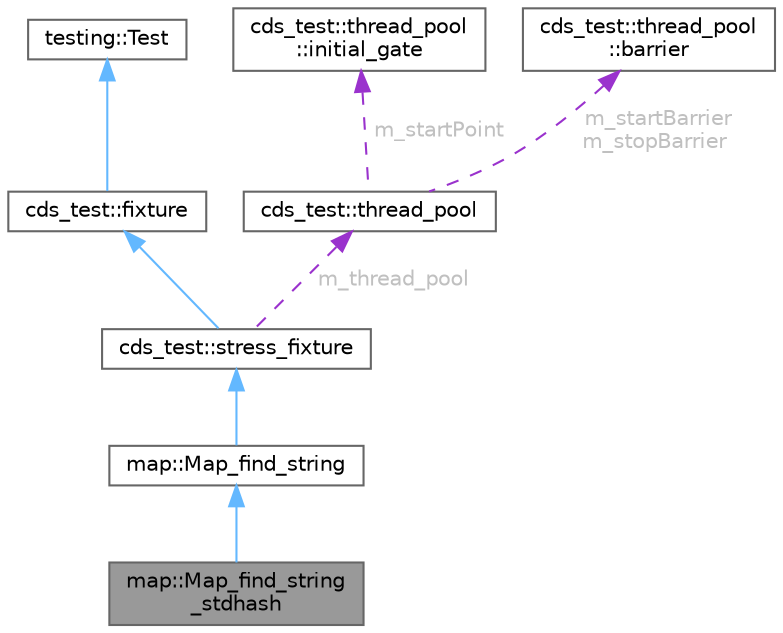 digraph "map::Map_find_string_stdhash"
{
 // LATEX_PDF_SIZE
  bgcolor="transparent";
  edge [fontname=Helvetica,fontsize=10,labelfontname=Helvetica,labelfontsize=10];
  node [fontname=Helvetica,fontsize=10,shape=box,height=0.2,width=0.4];
  Node1 [id="Node000001",label="map::Map_find_string\l_stdhash",height=0.2,width=0.4,color="gray40", fillcolor="grey60", style="filled", fontcolor="black",tooltip=" "];
  Node2 -> Node1 [id="edge8_Node000001_Node000002",dir="back",color="steelblue1",style="solid",tooltip=" "];
  Node2 [id="Node000002",label="map::Map_find_string",height=0.2,width=0.4,color="gray40", fillcolor="white", style="filled",URL="$classmap_1_1_map__find__string.html",tooltip=" "];
  Node3 -> Node2 [id="edge9_Node000002_Node000003",dir="back",color="steelblue1",style="solid",tooltip=" "];
  Node3 [id="Node000003",label="cds_test::stress_fixture",height=0.2,width=0.4,color="gray40", fillcolor="white", style="filled",URL="$classcds__test_1_1stress__fixture.html",tooltip=" "];
  Node4 -> Node3 [id="edge10_Node000003_Node000004",dir="back",color="steelblue1",style="solid",tooltip=" "];
  Node4 [id="Node000004",label="cds_test::fixture",height=0.2,width=0.4,color="gray40", fillcolor="white", style="filled",URL="$classcds__test_1_1fixture.html",tooltip=" "];
  Node5 -> Node4 [id="edge11_Node000004_Node000005",dir="back",color="steelblue1",style="solid",tooltip=" "];
  Node5 [id="Node000005",label="testing::Test",height=0.2,width=0.4,color="gray40", fillcolor="white", style="filled",tooltip=" "];
  Node6 -> Node3 [id="edge12_Node000003_Node000006",dir="back",color="darkorchid3",style="dashed",tooltip=" ",label=" m_thread_pool",fontcolor="grey" ];
  Node6 [id="Node000006",label="cds_test::thread_pool",height=0.2,width=0.4,color="gray40", fillcolor="white", style="filled",URL="$classcds__test_1_1thread__pool.html",tooltip=" "];
  Node7 -> Node6 [id="edge13_Node000006_Node000007",dir="back",color="darkorchid3",style="dashed",tooltip=" ",label=" m_startPoint",fontcolor="grey" ];
  Node7 [id="Node000007",label="cds_test::thread_pool\l::initial_gate",height=0.2,width=0.4,color="gray40", fillcolor="white", style="filled",URL="$classcds__test_1_1thread__pool_1_1initial__gate.html",tooltip=" "];
  Node8 -> Node6 [id="edge14_Node000006_Node000008",dir="back",color="darkorchid3",style="dashed",tooltip=" ",label=" m_startBarrier\nm_stopBarrier",fontcolor="grey" ];
  Node8 [id="Node000008",label="cds_test::thread_pool\l::barrier",height=0.2,width=0.4,color="gray40", fillcolor="white", style="filled",URL="$classcds__test_1_1thread__pool_1_1barrier.html",tooltip=" "];
}
